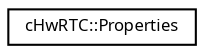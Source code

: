 digraph "Graphical Class Hierarchy"
{
  edge [fontname="Sans",fontsize="8",labelfontname="Sans",labelfontsize="8"];
  node [fontname="Sans",fontsize="8",shape=record];
  rankdir="LR";
  Node1 [label="cHwRTC::Properties",height=0.2,width=0.4,color="black", fillcolor="white", style="filled",URL="$classc_hw_r_t_c_1_1_properties.html"];
}
